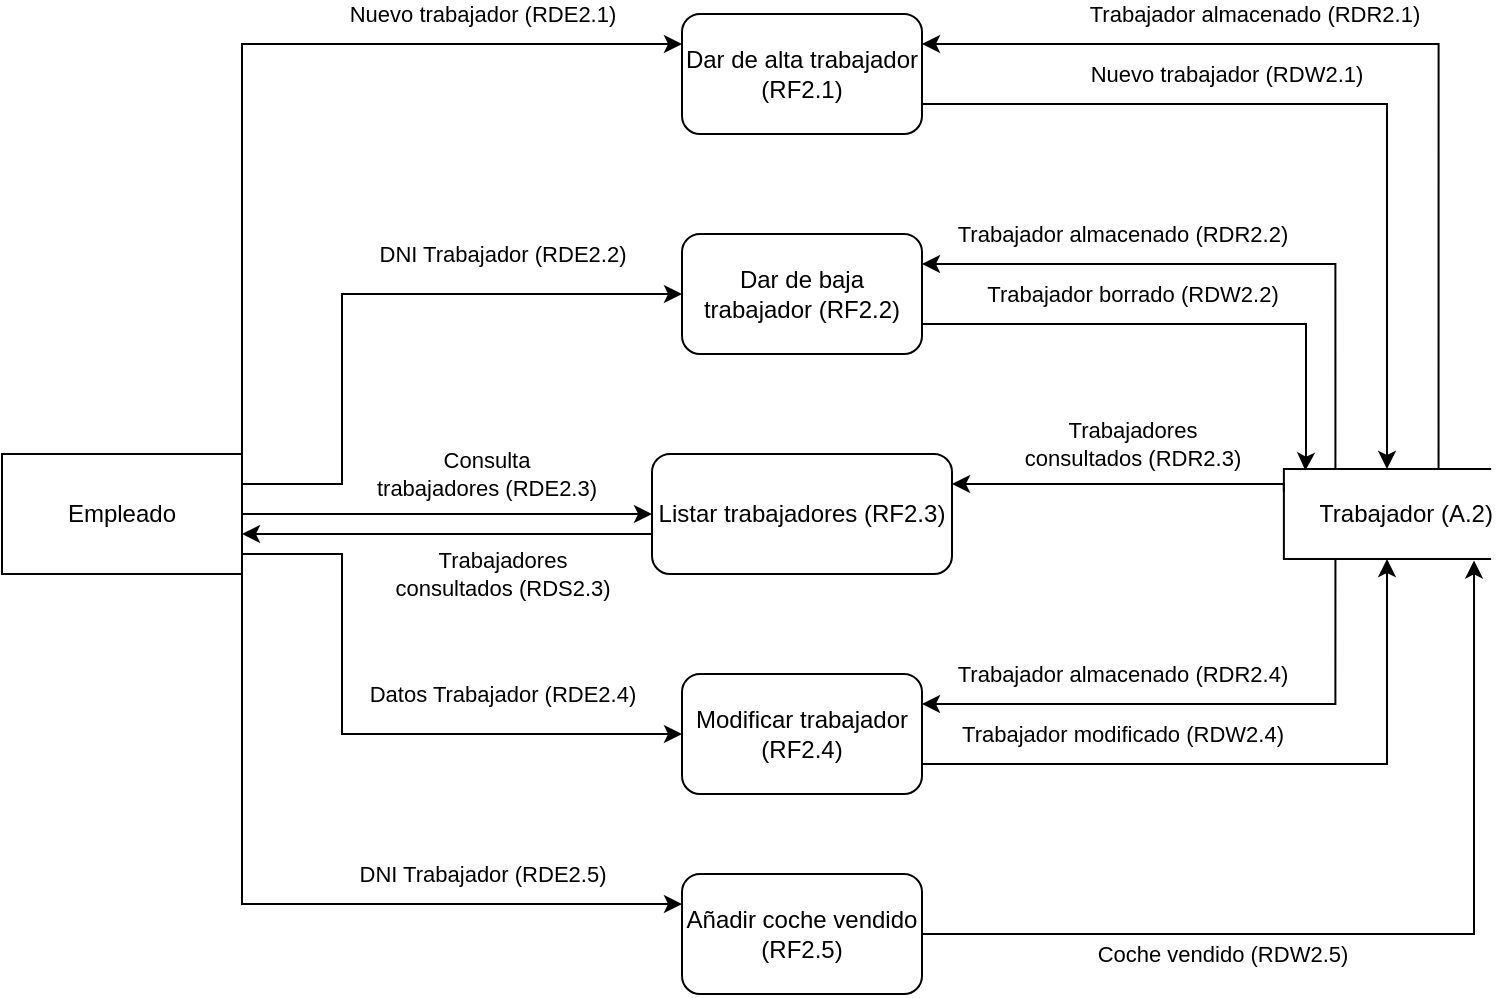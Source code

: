 <mxfile version="20.4.1" type="google"><diagram id="R2lEEEUBdFMjLlhIrx00" name="Page-1"><mxGraphModel grid="1" page="1" gridSize="10" guides="1" tooltips="1" connect="1" arrows="1" fold="1" pageScale="1" pageWidth="850" pageHeight="1100" math="0" shadow="0" extFonts="Permanent Marker^https://fonts.googleapis.com/css?family=Permanent+Marker"><root><mxCell id="0"/><mxCell id="1" parent="0"/><mxCell id="bwr-Kk23cjVPuPOjndQl-20" style="edgeStyle=orthogonalEdgeStyle;rounded=0;orthogonalLoop=1;jettySize=auto;html=1;exitX=1;exitY=0;exitDx=0;exitDy=0;entryX=0;entryY=0.25;entryDx=0;entryDy=0;" edge="1" parent="1" source="bwr-Kk23cjVPuPOjndQl-5" target="bwr-Kk23cjVPuPOjndQl-11"><mxGeometry relative="1" as="geometry"/></mxCell><mxCell id="bwr-Kk23cjVPuPOjndQl-30" value="Nuevo trabajador (RDE2.1)" style="edgeLabel;html=1;align=center;verticalAlign=middle;resizable=0;points=[];" vertex="1" connectable="0" parent="bwr-Kk23cjVPuPOjndQl-20"><mxGeometry x="-0.12" y="-5" relative="1" as="geometry"><mxPoint x="115" y="-33" as="offset"/></mxGeometry></mxCell><mxCell id="bwr-Kk23cjVPuPOjndQl-21" style="edgeStyle=orthogonalEdgeStyle;rounded=0;orthogonalLoop=1;jettySize=auto;html=1;exitX=1;exitY=0.25;exitDx=0;exitDy=0;entryX=0;entryY=0.5;entryDx=0;entryDy=0;" edge="1" parent="1" source="bwr-Kk23cjVPuPOjndQl-5" target="bwr-Kk23cjVPuPOjndQl-12"><mxGeometry relative="1" as="geometry"><Array as="points"><mxPoint x="190" y="295"/><mxPoint x="190" y="200"/></Array></mxGeometry></mxCell><mxCell id="bwr-Kk23cjVPuPOjndQl-39" value="DNI Trabajador (RDE2.2)" style="edgeLabel;html=1;align=center;verticalAlign=middle;resizable=0;points=[];" vertex="1" connectable="0" parent="bwr-Kk23cjVPuPOjndQl-21"><mxGeometry x="0.165" y="-1" relative="1" as="geometry"><mxPoint x="41" y="-21" as="offset"/></mxGeometry></mxCell><mxCell id="bwr-Kk23cjVPuPOjndQl-22" style="edgeStyle=orthogonalEdgeStyle;rounded=0;orthogonalLoop=1;jettySize=auto;html=1;exitX=1;exitY=0.5;exitDx=0;exitDy=0;entryX=0;entryY=0.5;entryDx=0;entryDy=0;curved=1;" edge="1" parent="1" source="bwr-Kk23cjVPuPOjndQl-5" target="bwr-Kk23cjVPuPOjndQl-13"><mxGeometry relative="1" as="geometry"/></mxCell><mxCell id="bwr-Kk23cjVPuPOjndQl-40" value="Consulta &lt;br&gt;trabajadores (RDE2.3)" style="edgeLabel;html=1;align=center;verticalAlign=middle;resizable=0;points=[];" connectable="0" vertex="1" parent="bwr-Kk23cjVPuPOjndQl-22"><mxGeometry x="0.156" y="-1" relative="1" as="geometry"><mxPoint x="3" y="-21" as="offset"/></mxGeometry></mxCell><mxCell id="bwr-Kk23cjVPuPOjndQl-24" style="edgeStyle=orthogonalEdgeStyle;rounded=0;orthogonalLoop=1;jettySize=auto;html=1;exitX=1;exitY=1;exitDx=0;exitDy=0;entryX=0;entryY=0.25;entryDx=0;entryDy=0;" edge="1" parent="1" source="bwr-Kk23cjVPuPOjndQl-5" target="bwr-Kk23cjVPuPOjndQl-15"><mxGeometry relative="1" as="geometry"/></mxCell><mxCell id="bwr-Kk23cjVPuPOjndQl-60" value="DNI Trabajador (RDE2.5)" style="edgeLabel;html=1;align=center;verticalAlign=middle;resizable=0;points=[];" vertex="1" connectable="0" parent="bwr-Kk23cjVPuPOjndQl-24"><mxGeometry x="0.33" y="2" relative="1" as="geometry"><mxPoint x="29" y="-13" as="offset"/></mxGeometry></mxCell><mxCell id="bwr-Kk23cjVPuPOjndQl-42" style="edgeStyle=orthogonalEdgeStyle;rounded=0;orthogonalLoop=1;jettySize=auto;html=1;exitX=1;exitY=0.75;exitDx=0;exitDy=0;entryX=0;entryY=0.5;entryDx=0;entryDy=0;" edge="1" parent="1" source="bwr-Kk23cjVPuPOjndQl-5" target="bwr-Kk23cjVPuPOjndQl-14"><mxGeometry relative="1" as="geometry"><Array as="points"><mxPoint x="140" y="330"/><mxPoint x="190" y="330"/><mxPoint x="190" y="420"/></Array></mxGeometry></mxCell><mxCell id="bwr-Kk23cjVPuPOjndQl-43" value="Datos Trabajador (RDE2.4)" style="edgeLabel;html=1;align=center;verticalAlign=middle;resizable=0;points=[];" vertex="1" connectable="0" parent="bwr-Kk23cjVPuPOjndQl-42"><mxGeometry x="0.333" y="4" relative="1" as="geometry"><mxPoint x="15" y="-16" as="offset"/></mxGeometry></mxCell><mxCell id="bwr-Kk23cjVPuPOjndQl-5" value="Empleado" style="rounded=0;whiteSpace=wrap;html=1;" vertex="1" parent="1"><mxGeometry x="20" y="279.99" width="120" height="60" as="geometry"/></mxCell><mxCell id="bwr-Kk23cjVPuPOjndQl-35" style="edgeStyle=orthogonalEdgeStyle;rounded=0;orthogonalLoop=1;jettySize=auto;html=1;exitX=1;exitY=0.75;exitDx=0;exitDy=0;entryX=0;entryY=0.5;entryDx=0;entryDy=0;" edge="1" parent="1" source="bwr-Kk23cjVPuPOjndQl-11" target="bwr-Kk23cjVPuPOjndQl-17"><mxGeometry relative="1" as="geometry"/></mxCell><mxCell id="bwr-Kk23cjVPuPOjndQl-38" value="Nuevo trabajador (RDW2.1)" style="edgeLabel;html=1;align=center;verticalAlign=middle;resizable=0;points=[];" vertex="1" connectable="0" parent="bwr-Kk23cjVPuPOjndQl-35"><mxGeometry x="-0.269" y="1" relative="1" as="geometry"><mxPoint y="-14" as="offset"/></mxGeometry></mxCell><mxCell id="bwr-Kk23cjVPuPOjndQl-11" value="Dar de alta trabajador (RF2.1)" style="rounded=1;whiteSpace=wrap;html=1;" vertex="1" parent="1"><mxGeometry x="360" y="60" width="120" height="60" as="geometry"/></mxCell><mxCell id="bwr-Kk23cjVPuPOjndQl-45" style="edgeStyle=orthogonalEdgeStyle;rounded=0;orthogonalLoop=1;jettySize=auto;html=1;exitX=1;exitY=0.75;exitDx=0;exitDy=0;entryX=0.017;entryY=0.896;entryDx=0;entryDy=0;entryPerimeter=0;" edge="1" parent="1" source="bwr-Kk23cjVPuPOjndQl-12" target="bwr-Kk23cjVPuPOjndQl-17"><mxGeometry relative="1" as="geometry"><Array as="points"><mxPoint x="672" y="215"/><mxPoint x="672" y="280"/><mxPoint x="672" y="280"/></Array></mxGeometry></mxCell><mxCell id="bwr-Kk23cjVPuPOjndQl-50" value="Trabajador borrado (RDW2.2)" style="edgeLabel;html=1;align=center;verticalAlign=middle;resizable=0;points=[];" vertex="1" connectable="0" parent="bwr-Kk23cjVPuPOjndQl-45"><mxGeometry x="-0.181" y="2" relative="1" as="geometry"><mxPoint x="-4" y="-13" as="offset"/></mxGeometry></mxCell><mxCell id="bwr-Kk23cjVPuPOjndQl-12" value="Dar de baja trabajador (RF2.2)" style="rounded=1;whiteSpace=wrap;html=1;" vertex="1" parent="1"><mxGeometry x="360" y="170" width="120" height="60" as="geometry"/></mxCell><mxCell id="-Q3-6iEsmeVS5hyqUUe0-4" style="edgeStyle=orthogonalEdgeStyle;rounded=0;orthogonalLoop=1;jettySize=auto;html=1;exitX=0;exitY=0.75;exitDx=0;exitDy=0;" edge="1" parent="1" source="bwr-Kk23cjVPuPOjndQl-13"><mxGeometry relative="1" as="geometry"><mxPoint x="140" y="320" as="targetPoint"/><Array as="points"><mxPoint x="345" y="320"/><mxPoint x="140" y="320"/></Array></mxGeometry></mxCell><mxCell id="bwr-Kk23cjVPuPOjndQl-13" value="Listar trabajadores (RF2.3)" style="rounded=1;whiteSpace=wrap;html=1;" vertex="1" parent="1"><mxGeometry x="345" y="280" width="150" height="60" as="geometry"/></mxCell><mxCell id="bwr-Kk23cjVPuPOjndQl-56" style="edgeStyle=orthogonalEdgeStyle;rounded=0;orthogonalLoop=1;jettySize=auto;html=1;exitX=1;exitY=0.75;exitDx=0;exitDy=0;entryX=1;entryY=0.5;entryDx=0;entryDy=0;" edge="1" parent="1" source="bwr-Kk23cjVPuPOjndQl-14" target="bwr-Kk23cjVPuPOjndQl-17"><mxGeometry relative="1" as="geometry"/></mxCell><mxCell id="bwr-Kk23cjVPuPOjndQl-59" value="Trabajador modificado (RDW2.4)" style="edgeLabel;html=1;align=center;verticalAlign=middle;resizable=0;points=[];" vertex="1" connectable="0" parent="bwr-Kk23cjVPuPOjndQl-56"><mxGeometry x="-0.487" y="-4" relative="1" as="geometry"><mxPoint x="14" y="-19" as="offset"/></mxGeometry></mxCell><mxCell id="bwr-Kk23cjVPuPOjndQl-14" value="Modificar trabajador (RF2.4)" style="rounded=1;whiteSpace=wrap;html=1;" vertex="1" parent="1"><mxGeometry x="360" y="390" width="120" height="60" as="geometry"/></mxCell><mxCell id="Tt_0nVWRPV9q6_xl-BrF-2" style="edgeStyle=orthogonalEdgeStyle;rounded=0;orthogonalLoop=1;jettySize=auto;html=1;exitX=1;exitY=0.75;exitDx=0;exitDy=0;entryX=1.016;entryY=0.078;entryDx=0;entryDy=0;entryPerimeter=0;" edge="1" parent="1" source="bwr-Kk23cjVPuPOjndQl-15" target="bwr-Kk23cjVPuPOjndQl-17"><mxGeometry relative="1" as="geometry"><mxPoint x="780" y="535" as="targetPoint"/><Array as="points"><mxPoint x="480" y="520"/><mxPoint x="756" y="520"/></Array></mxGeometry></mxCell><mxCell id="bwr-Kk23cjVPuPOjndQl-15" value="Añadir coche vendido (RF2.5)" style="rounded=1;whiteSpace=wrap;html=1;" vertex="1" parent="1"><mxGeometry x="360" y="490" width="120" height="60" as="geometry"/></mxCell><mxCell id="bwr-Kk23cjVPuPOjndQl-34" style="edgeStyle=orthogonalEdgeStyle;rounded=0;orthogonalLoop=1;jettySize=auto;html=1;exitX=0;exitY=0.25;exitDx=0;exitDy=0;entryX=1;entryY=0.25;entryDx=0;entryDy=0;" edge="1" parent="1" source="bwr-Kk23cjVPuPOjndQl-17" target="bwr-Kk23cjVPuPOjndQl-11"><mxGeometry relative="1" as="geometry"/></mxCell><mxCell id="bwr-Kk23cjVPuPOjndQl-37" value="Trabajador almacenado (RDR2.1)" style="edgeLabel;html=1;align=center;verticalAlign=middle;resizable=0;points=[];" vertex="1" connectable="0" parent="bwr-Kk23cjVPuPOjndQl-34"><mxGeometry x="0.298" y="-2" relative="1" as="geometry"><mxPoint y="-13" as="offset"/></mxGeometry></mxCell><mxCell id="bwr-Kk23cjVPuPOjndQl-44" style="edgeStyle=orthogonalEdgeStyle;rounded=0;orthogonalLoop=1;jettySize=auto;html=1;exitX=0;exitY=0.75;exitDx=0;exitDy=0;entryX=1;entryY=0.25;entryDx=0;entryDy=0;" edge="1" parent="1" source="bwr-Kk23cjVPuPOjndQl-17" target="bwr-Kk23cjVPuPOjndQl-12"><mxGeometry relative="1" as="geometry"><Array as="points"><mxPoint x="687" y="185"/></Array></mxGeometry></mxCell><mxCell id="bwr-Kk23cjVPuPOjndQl-49" value="Trabajador almacenado (RDR2.2)" style="edgeLabel;html=1;align=center;verticalAlign=middle;resizable=0;points=[];" vertex="1" connectable="0" parent="bwr-Kk23cjVPuPOjndQl-44"><mxGeometry x="0.263" relative="1" as="geometry"><mxPoint x="-14" y="-15" as="offset"/></mxGeometry></mxCell><mxCell id="bwr-Kk23cjVPuPOjndQl-46" style="edgeStyle=orthogonalEdgeStyle;rounded=0;orthogonalLoop=1;jettySize=auto;html=1;exitX=0.25;exitY=1;exitDx=0;exitDy=0;entryX=1;entryY=0.25;entryDx=0;entryDy=0;" edge="1" parent="1" source="bwr-Kk23cjVPuPOjndQl-17" target="bwr-Kk23cjVPuPOjndQl-13"><mxGeometry relative="1" as="geometry"><Array as="points"><mxPoint x="661" y="295"/></Array></mxGeometry></mxCell><mxCell id="bwr-Kk23cjVPuPOjndQl-51" value="Trabajadores &lt;br&gt;consultados (RDR2.3)" style="edgeLabel;html=1;align=center;verticalAlign=middle;resizable=0;points=[];" vertex="1" connectable="0" parent="bwr-Kk23cjVPuPOjndQl-46"><mxGeometry x="0.145" y="-2" relative="1" as="geometry"><mxPoint x="17" y="-18" as="offset"/></mxGeometry></mxCell><mxCell id="bwr-Kk23cjVPuPOjndQl-54" style="edgeStyle=orthogonalEdgeStyle;rounded=0;orthogonalLoop=1;jettySize=auto;html=1;exitX=1;exitY=0.75;exitDx=0;exitDy=0;entryX=1;entryY=0.25;entryDx=0;entryDy=0;" edge="1" parent="1" source="bwr-Kk23cjVPuPOjndQl-17" target="bwr-Kk23cjVPuPOjndQl-14"><mxGeometry relative="1" as="geometry"/></mxCell><mxCell id="bwr-Kk23cjVPuPOjndQl-58" value="Trabajador almacenado (RDR2.4)" style="edgeLabel;html=1;align=center;verticalAlign=middle;resizable=0;points=[];" vertex="1" connectable="0" parent="bwr-Kk23cjVPuPOjndQl-54"><mxGeometry x="0.413" y="-4" relative="1" as="geometry"><mxPoint x="18" y="-11" as="offset"/></mxGeometry></mxCell><mxCell id="bwr-Kk23cjVPuPOjndQl-17" value="" style="shape=partialRectangle;whiteSpace=wrap;html=1;bottom=1;right=1;left=1;top=0;fillColor=none;routingCenterX=-0.5;rotation=90;" vertex="1" parent="1"><mxGeometry x="690" y="258.44" width="45" height="103.12" as="geometry"/></mxCell><UserObject label="Trabajador (A.2)" placeholders="1" name="Variable" id="bwr-Kk23cjVPuPOjndQl-19"><mxCell style="text;html=1;strokeColor=none;fillColor=none;align=center;verticalAlign=middle;whiteSpace=wrap;overflow=hidden;" vertex="1" parent="1"><mxGeometry x="672.5" y="300" width="97.5" height="20" as="geometry"/></mxCell></UserObject><mxCell id="-Q3-6iEsmeVS5hyqUUe0-5" value="Trabajadores &lt;br&gt;consultados (RDS2.3)" style="edgeLabel;html=1;align=center;verticalAlign=middle;resizable=0;points=[];" connectable="0" vertex="1" parent="1"><mxGeometry x="270" y="339.99" as="geometry"/></mxCell><mxCell id="Tt_0nVWRPV9q6_xl-BrF-3" value="Coche vendido (RDW2.5)" style="edgeLabel;html=1;align=center;verticalAlign=middle;resizable=0;points=[];" connectable="0" vertex="1" parent="1"><mxGeometry x="630" y="530" as="geometry"/></mxCell></root></mxGraphModel></diagram></mxfile>